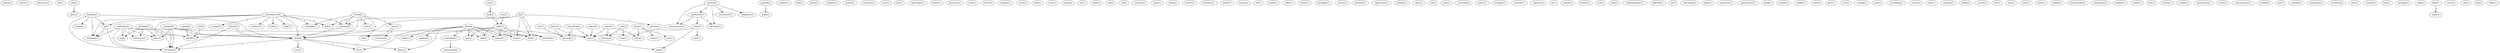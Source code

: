 digraph G {
  home [ label="home(3)" ];
  chorus [ label="chorus(1)" ];
  classroom [ label="classroom(1)" ];
  put [ label="put(1)" ];
  club [ label="club(2)" ];
  space [ label="space(1)" ];
  microdistrict [ label="microdistrict(4)" ];
  relative [ label="relative(1)" ];
  wife [ label="wife(1)" ];
  evening [ label="evening(1)" ];
  midnight [ label="midnight(1)" ];
  hide [ label="hide(1)" ];
  go [ label="go(5)" ];
  shopping [ label="shopping(1)" ];
  took [ label="took(1)" ];
  morning [ label="morning(2)" ];
  went [ label="went(9)" ];
  returned [ label="returned(1)" ];
  pointed [ label="pointed(1)" ];
  hand [ label="hand(1)" ];
  volume [ label="volume(1)" ];
  dbd [ label="dbd(1)" ];
  knew [ label="knew(1)" ];
  summon [ label="summon(1)" ];
  stayed [ label="stayed(1)" ];
  recorder [ label="recorder(1)" ];
  case [ label="case(1)" ];
  bus [ label="bus(1)" ];
  cambridge [ label="cambridge(1)" ];
  floor [ label="floor(4)" ];
  family [ label="family(1)" ];
  something [ label="something(2)" ];
  wanted [ label="wanted(1)" ];
  spot [ label="spot(1)" ];
  child [ label="child(1)" ];
  window [ label="window(2)" ];
  room [ label="room(1)" ];
  glass [ label="glass(1)" ];
  find [ label="find(1)" ];
  searched [ label="searched(1)" ];
  lot [ label="lot(3)" ];
  house [ label="house(1)" ];
  direction [ label="direction(1)" ];
  yarn [ label="yarn(1)" ];
  doctor [ label="doctor(1)" ];
  tragedy [ label="tragedy(1)" ];
  catch [ label="catch(1)" ];
  died [ label="died(1)" ];
  door [ label="door(1)" ];
  attack [ label="attack(1)" ];
  ma [ label="ma(1)" ];
  aram [ label="aram(1)" ];
  help [ label="help(1)" ];
  right [ label="right(3)" ];
  saw [ label="saw(2)" ];
  cried [ label="cried(1)" ];
  nothing [ label="nothing(2)" ];
  cab [ label="cab(1)" ];
  car [ label="car(2)" ];
  resident [ label="resident(1)" ];
  school [ label="school(6)" ];
  came [ label="came(2)" ];
  aid [ label="aid(1)" ];
  sort [ label="sort(1)" ];
  uncle [ label="uncle(1)" ];
  plead [ label="plead(1)" ];
  matter [ label="matter(2)" ];
  entryway [ label="entryway(1)" ];
  fellow [ label="fellow(1)" ];
  lesson [ label="lesson(1)" ];
  station [ label="station(2)" ];
  assistance [ label="assistance(3)" ];
  announced [ label="announced(1)" ];
  anything [ label="anything(1)" ];
  telephone [ label="telephone(1)" ];
  communicate [ label="communicate(1)" ];
  come [ label="come(1)" ];
  left [ label="left(1)" ];
  understand [ label="understand(2)" ];
  heard [ label="heard(1)" ];
  boy [ label="boy(2)" ];
  know [ label="know(1)" ];
  comes [ label="comes(1)" ];
  guy [ label="guy(1)" ];
  voice [ label="voice(2)" ];
  asked [ label="asked(4)" ];
  radio [ label="radio(1)" ];
  father [ label="father(1)" ];
  building [ label="building(2)" ];
  turned [ label="turned(1)" ];
  karabakh [ label="karabakh(1)" ];
  ernest [ label="ernest(1)" ];
  sent [ label="sent(1)" ];
  help [ label="help(2)" ];
  february [ label="february(1)" ];
  apartment [ label="apartment(1)" ];
  prelude [ label="prelude(1)" ];
  value [ label="value(1)" ];
  sat [ label="sat(2)" ];
  ran [ label="ran(1)" ];
  courtyard [ label="courtyard(1)" ];
  ozal [ label="ozal(1)" ];
  everyone [ label="everyone(2)" ];
  guitar [ label="guitar(1)" ];
  sausage [ label="sausage(1)" ];
  armenia [ label="armenia(1)" ];
  nagorno [ label="nagorno(1)" ];
  st [ label="st(1)" ];
  mouth [ label="mouth(2)" ];
  bonner [ label="bonner(1)" ];
  met [ label="met(1)" ];
  talk [ label="talk(1)" ];
  shahmuradian [ label="shahmuradian(1)" ];
  inflicted [ label="inflicted(1)" ];
  ny [ label="ny(1)" ];
  kirovabad [ label="kirovabad(1)" ];
  baku [ label="baku(1)" ];
  armature [ label="armature(1)" ];
  punishment [ label="punishment(1)" ];
  gang [ label="gang(1)" ];
  yelena [ label="yelena(1)" ];
  davidian [ label="davidian(1)" ];
  org [ label="org(2)" ];
  reference [ label="reference(1)" ];
  sdpa [ label="sdpa(2)" ];
  couple [ label="couple(1)" ];
  save [ label="save(2)" ];
  gave [ label="gave(1)" ];
  azerbaijan [ label="azerbaijan(1)" ];
  cost [ label="cost(2)" ];
  wailing [ label="wailing(1)" ];
  mob [ label="mob(1)" ];
  everything [ label="everything(1)" ];
  center [ label="center(1)" ];
  wasn [ label="wasn(2)" ];
  one [ label="one(3)" ];
  auto [ label="auto(1)" ];
  anatolia [ label="anatolia(1)" ];
  called [ label="called(2)" ];
  drink [ label="drink(1)" ];
  course [ label="course(1)" ];
  box [ label="box(1)" ];
  wait [ label="wait(1)" ];
  noise [ label="noise(1)" ];
  sumgait [ label="sumgait(1)" ];
  back [ label="back(1)" ];
  guard [ label="guard(2)" ];
  party [ label="party(2)" ];
  ignored [ label="ignored(1)" ];
  looked [ label="looked(1)" ];
  muslimzade [ label="muslimzade(2)" ];
  committee [ label="committee(2)" ];
  pair [ label="pair(1)" ];
  tape [ label="tape(1)" ];
  deposition [ label="deposition(1)" ];
  helped [ label="helped(1)" ];
  snack [ label="snack(1)" ];
  day [ label="day(1)" ];
  march [ label="march(1)" ];
  turgut [ label="turgut(1)" ];
  plant [ label="plant(2)" ];
  sk [ label="sk(2)" ];
  mother [ label="mother(1)" ];
  eyewitness [ label="eyewitness(1)" ];
  store [ label="store(2)" ];
  resuscitation [ label="resuscitation(1)" ];
  worked [ label="worked(1)" ];
  way [ label="way(2)" ];
  bar [ label="bar(1)" ];
  aristide [ label="aristide(1)" ];
  president [ label="president(1)" ];
  sumgait [ label="sumgait(4)" ];
  secretary [ label="secretary(2)" ];
  city [ label="city(3)" ];
  time [ label="time(1)" ];
  samuel [ label="samuel(1)" ];
  bulk [ label="bulk(1)" ];
  package [ label="package(1)" ];
  sight [ label="sight(1)" ];
  didn [ label="didn(2)" ];
  want [ label="want(1)" ];
  zaven [ label="zaven(1)" ];
  call [ label="call(1)" ];
  life [ label="life(2)" ];
  ruble [ label="ruble(1)" ];
  club -> space [ label="1" ];
  microdistrict -> relative [ label="1" ];
  microdistrict -> wife [ label="1" ];
  microdistrict -> evening [ label="1" ];
  microdistrict -> midnight [ label="1" ];
  microdistrict -> hide [ label="1" ];
  microdistrict -> go [ label="1" ];
  microdistrict -> shopping [ label="1" ];
  microdistrict -> took [ label="1" ];
  microdistrict -> morning [ label="1" ];
  microdistrict -> went [ label="3" ];
  microdistrict -> returned [ label="1" ];
  pointed -> hand [ label="1" ];
  floor -> family [ label="1" ];
  floor -> something [ label="1" ];
  floor -> wanted [ label="1" ];
  floor -> spot [ label="1" ];
  floor -> child [ label="1" ];
  floor -> window [ label="1" ];
  floor -> room [ label="1" ];
  floor -> glass [ label="1" ];
  floor -> find [ label="1" ];
  floor -> searched [ label="1" ];
  floor -> lot [ label="1" ];
  help -> right [ label="1" ];
  saw -> cried [ label="1" ];
  saw -> nothing [ label="1" ];
  school -> midnight [ label="1" ];
  school -> hide [ label="1" ];
  school -> came [ label="1" ];
  school -> aid [ label="1" ];
  school -> sort [ label="1" ];
  school -> morning [ label="1" ];
  school -> went [ label="1" ];
  station -> assistance [ label="1" ];
  station -> announced [ label="1" ];
  station -> anything [ label="1" ];
  station -> telephone [ label="1" ];
  station -> communicate [ label="1" ];
  assistance -> anything [ label="1" ];
  assistance -> come [ label="1" ];
  assistance -> communicate [ label="1" ];
  something -> understand [ label="1" ];
  boy -> right [ label="1" ];
  know -> comes [ label="2" ];
  know -> guy [ label="2" ];
  know -> voice [ label="1" ];
  right -> wanted [ label="1" ];
  right -> spot [ label="1" ];
  right -> child [ label="1" ];
  right -> asked [ label="2" ];
  right -> room [ label="1" ];
  right -> find [ label="1" ];
  right -> searched [ label="1" ];
  building -> go [ label="1" ];
  building -> shopping [ label="1" ];
  building -> went [ label="1" ];
  building -> returned [ label="1" ];
  building -> turned [ label="1" ];
  sent -> help [ label="1" ];
  go -> shopping [ label="1" ];
  go -> returned [ label="1" ];
  sat -> asked [ label="1" ];
  came -> aid [ label="1" ];
  came -> courtyard [ label="1" ];
  davidian -> org [ label="1" ];
  davidian -> reference [ label="1" ];
  davidian -> asked [ label="1" ];
  davidian -> sdpa [ label="1" ];
  azerbaijan -> shopping [ label="1" ];
  azerbaijan -> org [ label="1" ];
  azerbaijan -> reference [ label="1" ];
  azerbaijan -> asked [ label="2" ];
  azerbaijan -> sdpa [ label="1" ];
  azerbaijan -> went [ label="1" ];
  azerbaijan -> returned [ label="1" ];
  wasn -> nothing [ label="1" ];
  wasn -> voice [ label="1" ];
  wasn -> one [ label="1" ];
  called -> one [ label="1" ];
  sumgait -> sdpa [ label="1" ];
  sumgait -> one [ label="1" ];
  sumgait -> went [ label="3" ];
  sumgait -> returned [ label="3" ];
  guard -> asked [ label="1" ];
  party -> one [ label="1" ];
  party -> ignored [ label="1" ];
  committee -> one [ label="1" ];
  committee -> ignored [ label="1" ];
  come -> pair [ label="1" ];
  come -> one [ label="1" ];
  come -> tape [ label="1" ];
  plant -> went [ label="1" ];
  plant -> returned [ label="1" ];
  sk -> morning [ label="1" ];
  sk -> room [ label="1" ];
  sk -> went [ label="1" ];
  sk -> find [ label="1" ];
  sk -> searched [ label="1" ];
  sk -> mother [ label="1" ];
  morning -> went [ label="1" ];
  one -> tape [ label="1" ];
  went -> glass [ label="1" ];
  went -> way [ label="2" ];
  went -> returned [ label="1" ];
  went -> lot [ label="1" ];
  sumgait -> returned [ label="3" ];
  city -> ignored [ label="1" ];
  didn -> want [ label="1" ];
}
